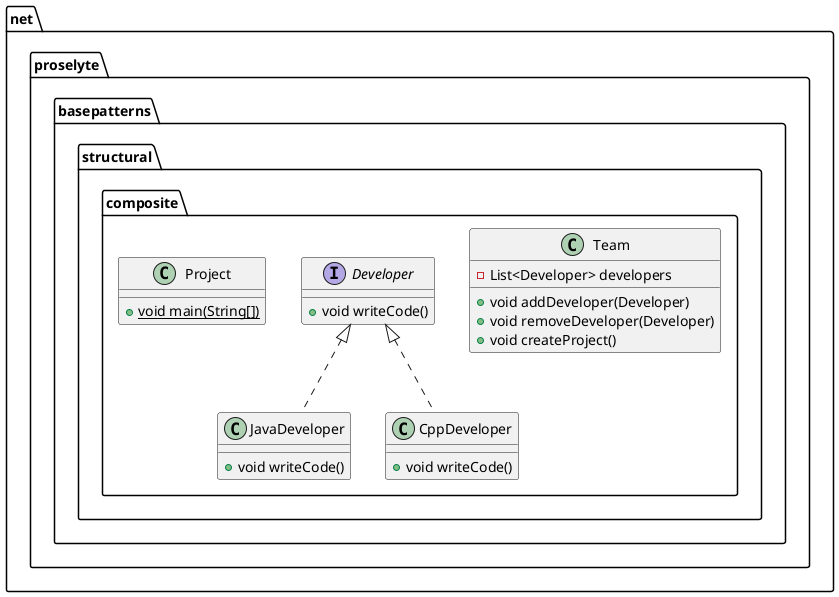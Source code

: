 @startuml
class net.proselyte.basepatterns.structural.composite.Team {
- List<Developer> developers
+ void addDeveloper(Developer)
+ void removeDeveloper(Developer)
+ void createProject()
}


interface net.proselyte.basepatterns.structural.composite.Developer {
+ void writeCode()
}

class net.proselyte.basepatterns.structural.composite.JavaDeveloper {
+ void writeCode()
}

class net.proselyte.basepatterns.structural.composite.CppDeveloper {
+ void writeCode()
}

class net.proselyte.basepatterns.structural.composite.Project {
+ {static} void main(String[])
}



net.proselyte.basepatterns.structural.composite.Developer <|.. net.proselyte.basepatterns.structural.composite.JavaDeveloper
net.proselyte.basepatterns.structural.composite.Developer <|.. net.proselyte.basepatterns.structural.composite.CppDeveloper
@enduml